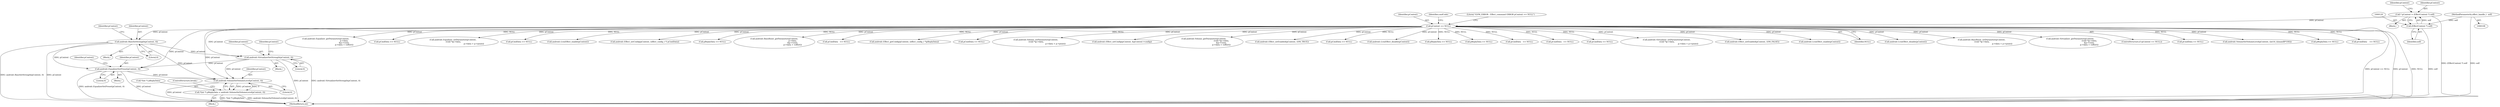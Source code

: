 digraph "0_Android_aeea52da00d210587fb3ed895de3d5f2e0264c88_4@pointer" {
"1000232" [label="(Call,android::VolumeSetVolumeLevel(pContext, 0))"];
"1000217" [label="(Call,android::EqualizerSetPreset(pContext, 0))"];
"1000207" [label="(Call,android::VirtualizerSetStrength(pContext, 0))"];
"1000152" [label="(Call,pContext == NULL)"];
"1000117" [label="(Call,* pContext = (EffectContext *) self)"];
"1000119" [label="(Call,(EffectContext *) self)"];
"1000109" [label="(MethodParameterIn,effect_handle_t  self)"];
"1000197" [label="(Call,android::BassSetStrength(pContext, 0))"];
"1000227" [label="(Call,*(int *) pReplyData = android::VolumeSetVolumeLevel(pContext, 0))"];
"1000594" [label="(Call,android::Equalizer_getParameter(pContext,\n                                                             p->data,\n                                                             &p->vsize,\n                                                             p->data + voffset))"];
"1000418" [label="(Call,pCmdData == NULL)"];
"1000938" [label="(Call,android::Equalizer_setParameter(pContext,\n (void *)p->data,\n                                                                     p->data + p->psize))"];
"1000219" [label="(Literal,0)"];
"1000157" [label="(Literal,\"\tLVM_ERROR : Effect_command ERROR pContext == NULL\")"];
"1000216" [label="(Block,)"];
"1000115" [label="(Block,)"];
"1000207" [label="(Call,android::VirtualizerSetStrength(pContext, 0))"];
"1000523" [label="(Call,pCmdData == NULL)"];
"1001162" [label="(Call,android::LvmEffect_enable(pContext))"];
"1000198" [label="(Identifier,pContext)"];
"1000267" [label="(Call,android::Effect_setConfig(pContext, (effect_config_t *) pCmdData))"];
"1000197" [label="(Call,android::BassSetStrength(pContext, 0))"];
"1000152" [label="(Call,pContext == NULL)"];
"1000276" [label="(Call,pReplyData == NULL)"];
"1000227" [label="(Call,*(int *) pReplyData = android::VolumeSetVolumeLevel(pContext, 0))"];
"1000228" [label="(Call,*(int *) pReplyData)"];
"1000119" [label="(Call,(EffectContext *) self)"];
"1000384" [label="(Call,android::BassBoost_getParameter(pContext,\n                                                             p->data,\n                                                             &p->vsize,\n                                                             p->data + voffset))"];
"1000209" [label="(Literal,0)"];
"1000814" [label="(Call,pCmdData   == NULL)"];
"1000126" [label="(Identifier,pContext)"];
"1000196" [label="(Block,)"];
"1000208" [label="(Identifier,pContext)"];
"1000153" [label="(Identifier,pContext)"];
"1000290" [label="(Call,android::Effect_getConfig(pContext, (effect_config_t *)pReplyData))"];
"1000315" [label="(Call,pCmdData == NULL)"];
"1000998" [label="(Call,android::Volume_setParameter(pContext,\n (void *)p->data,\n                                                                 p->data + p->psize))"];
"1000206" [label="(Block,)"];
"1000297" [label="(Call,android::Effect_setConfig(pContext, &pContext->config))"];
"1000699" [label="(Call,android::Volume_getParameter(pContext,\n                                                          (void *)p->data,\n                                                          &p->vsize,\n                                                          p->data + voffset))"];
"1000218" [label="(Identifier,pContext)"];
"1001037" [label="(Call,android::Effect_setEnabled(pContext, LVM_TRUE))"];
"1000901" [label="(Call,pCmdData == NULL)"];
"1000226" [label="(Block,)"];
"1001130" [label="(Call,android::LvmEffect_disable(pContext))"];
"1000117" [label="(Call,* pContext = (EffectContext *) self)"];
"1000121" [label="(Identifier,self)"];
"1000234" [label="(Literal,0)"];
"1000167" [label="(Call,pReplyData == NULL)"];
"1000203" [label="(Identifier,pContext)"];
"1001018" [label="(Call,pReplyData == NULL)"];
"1000213" [label="(Identifier,pContext)"];
"1000162" [label="(Identifier,cmdCode)"];
"1000961" [label="(Call,pCmdData   == NULL)"];
"1000738" [label="(Call,pCmdData   == NULL)"];
"1000223" [label="(Identifier,pContext)"];
"1000232" [label="(Call,android::VolumeSetVolumeLevel(pContext, 0))"];
"1001288" [label="(Call,pCmdData == NULL)"];
"1000878" [label="(Call,android::Virtualizer_setParameter(pContext,\n (void *)p->data,\n                                                                       p->data + p->psize))"];
"1001424" [label="(MethodReturn,int)"];
"1001063" [label="(Call,android::Effect_setEnabled(pContext, LVM_FALSE))"];
"1000233" [label="(Identifier,pContext)"];
"1001248" [label="(Call,android::LvmEffect_enable(pContext))"];
"1000154" [label="(Identifier,NULL)"];
"1001216" [label="(Call,android::LvmEffect_disable(pContext))"];
"1000235" [label="(ControlStructure,break;)"];
"1000791" [label="(Call,android::BassBoost_setParameter(pContext,\n (void *)p->data,\n                                                                    p->data + p->psize))"];
"1000487" [label="(Call,android::Virtualizer_getParameter(pContext,\n                                                               (void *)p->data,\n                                                               &p->vsize,\n                                                               p->data + voffset))"];
"1000199" [label="(Literal,0)"];
"1000109" [label="(MethodParameterIn,effect_handle_t  self)"];
"1000151" [label="(ControlStructure,if (pContext == NULL))"];
"1000118" [label="(Identifier,pContext)"];
"1000628" [label="(Call,pCmdData == NULL)"];
"1001364" [label="(Call,android::VolumeSetVolumeLevel(pContext, (int16_t)(maxdB*100)))"];
"1001044" [label="(Call,pReplyData == NULL)"];
"1000217" [label="(Call,android::EqualizerSetPreset(pContext, 0))"];
"1000239" [label="(Call,pCmdData    == NULL)"];
"1000232" -> "1000227"  [label="AST: "];
"1000232" -> "1000234"  [label="CFG: "];
"1000233" -> "1000232"  [label="AST: "];
"1000234" -> "1000232"  [label="AST: "];
"1000227" -> "1000232"  [label="CFG: "];
"1000232" -> "1001424"  [label="DDG: pContext"];
"1000232" -> "1000227"  [label="DDG: pContext"];
"1000232" -> "1000227"  [label="DDG: 0"];
"1000217" -> "1000232"  [label="DDG: pContext"];
"1000207" -> "1000232"  [label="DDG: pContext"];
"1000152" -> "1000232"  [label="DDG: pContext"];
"1000197" -> "1000232"  [label="DDG: pContext"];
"1000217" -> "1000216"  [label="AST: "];
"1000217" -> "1000219"  [label="CFG: "];
"1000218" -> "1000217"  [label="AST: "];
"1000219" -> "1000217"  [label="AST: "];
"1000223" -> "1000217"  [label="CFG: "];
"1000217" -> "1001424"  [label="DDG: android::EqualizerSetPreset(pContext, 0)"];
"1000217" -> "1001424"  [label="DDG: pContext"];
"1000207" -> "1000217"  [label="DDG: pContext"];
"1000152" -> "1000217"  [label="DDG: pContext"];
"1000197" -> "1000217"  [label="DDG: pContext"];
"1000207" -> "1000206"  [label="AST: "];
"1000207" -> "1000209"  [label="CFG: "];
"1000208" -> "1000207"  [label="AST: "];
"1000209" -> "1000207"  [label="AST: "];
"1000213" -> "1000207"  [label="CFG: "];
"1000207" -> "1001424"  [label="DDG: pContext"];
"1000207" -> "1001424"  [label="DDG: android::VirtualizerSetStrength(pContext, 0)"];
"1000152" -> "1000207"  [label="DDG: pContext"];
"1000197" -> "1000207"  [label="DDG: pContext"];
"1000152" -> "1000151"  [label="AST: "];
"1000152" -> "1000154"  [label="CFG: "];
"1000153" -> "1000152"  [label="AST: "];
"1000154" -> "1000152"  [label="AST: "];
"1000157" -> "1000152"  [label="CFG: "];
"1000162" -> "1000152"  [label="CFG: "];
"1000152" -> "1001424"  [label="DDG: pContext == NULL"];
"1000152" -> "1001424"  [label="DDG: pContext"];
"1000152" -> "1001424"  [label="DDG: NULL"];
"1000117" -> "1000152"  [label="DDG: pContext"];
"1000152" -> "1000167"  [label="DDG: NULL"];
"1000152" -> "1000197"  [label="DDG: pContext"];
"1000152" -> "1000239"  [label="DDG: NULL"];
"1000152" -> "1000267"  [label="DDG: pContext"];
"1000152" -> "1000276"  [label="DDG: NULL"];
"1000152" -> "1000290"  [label="DDG: pContext"];
"1000152" -> "1000297"  [label="DDG: pContext"];
"1000152" -> "1000315"  [label="DDG: NULL"];
"1000152" -> "1000384"  [label="DDG: pContext"];
"1000152" -> "1000418"  [label="DDG: NULL"];
"1000152" -> "1000487"  [label="DDG: pContext"];
"1000152" -> "1000523"  [label="DDG: NULL"];
"1000152" -> "1000594"  [label="DDG: pContext"];
"1000152" -> "1000628"  [label="DDG: NULL"];
"1000152" -> "1000699"  [label="DDG: pContext"];
"1000152" -> "1000738"  [label="DDG: NULL"];
"1000152" -> "1000791"  [label="DDG: pContext"];
"1000152" -> "1000814"  [label="DDG: NULL"];
"1000152" -> "1000878"  [label="DDG: pContext"];
"1000152" -> "1000901"  [label="DDG: NULL"];
"1000152" -> "1000938"  [label="DDG: pContext"];
"1000152" -> "1000961"  [label="DDG: NULL"];
"1000152" -> "1000998"  [label="DDG: pContext"];
"1000152" -> "1001018"  [label="DDG: NULL"];
"1000152" -> "1001037"  [label="DDG: pContext"];
"1000152" -> "1001044"  [label="DDG: NULL"];
"1000152" -> "1001063"  [label="DDG: pContext"];
"1000152" -> "1001130"  [label="DDG: pContext"];
"1000152" -> "1001162"  [label="DDG: pContext"];
"1000152" -> "1001216"  [label="DDG: pContext"];
"1000152" -> "1001248"  [label="DDG: pContext"];
"1000152" -> "1001288"  [label="DDG: NULL"];
"1000152" -> "1001364"  [label="DDG: pContext"];
"1000117" -> "1000115"  [label="AST: "];
"1000117" -> "1000119"  [label="CFG: "];
"1000118" -> "1000117"  [label="AST: "];
"1000119" -> "1000117"  [label="AST: "];
"1000126" -> "1000117"  [label="CFG: "];
"1000117" -> "1001424"  [label="DDG: (EffectContext *) self"];
"1000119" -> "1000117"  [label="DDG: self"];
"1000119" -> "1000121"  [label="CFG: "];
"1000120" -> "1000119"  [label="AST: "];
"1000121" -> "1000119"  [label="AST: "];
"1000119" -> "1001424"  [label="DDG: self"];
"1000109" -> "1000119"  [label="DDG: self"];
"1000109" -> "1000108"  [label="AST: "];
"1000109" -> "1001424"  [label="DDG: self"];
"1000197" -> "1000196"  [label="AST: "];
"1000197" -> "1000199"  [label="CFG: "];
"1000198" -> "1000197"  [label="AST: "];
"1000199" -> "1000197"  [label="AST: "];
"1000203" -> "1000197"  [label="CFG: "];
"1000197" -> "1001424"  [label="DDG: android::BassSetStrength(pContext, 0)"];
"1000197" -> "1001424"  [label="DDG: pContext"];
"1000227" -> "1000226"  [label="AST: "];
"1000228" -> "1000227"  [label="AST: "];
"1000235" -> "1000227"  [label="CFG: "];
"1000227" -> "1001424"  [label="DDG: *(int *) pReplyData"];
"1000227" -> "1001424"  [label="DDG: android::VolumeSetVolumeLevel(pContext, 0)"];
}
